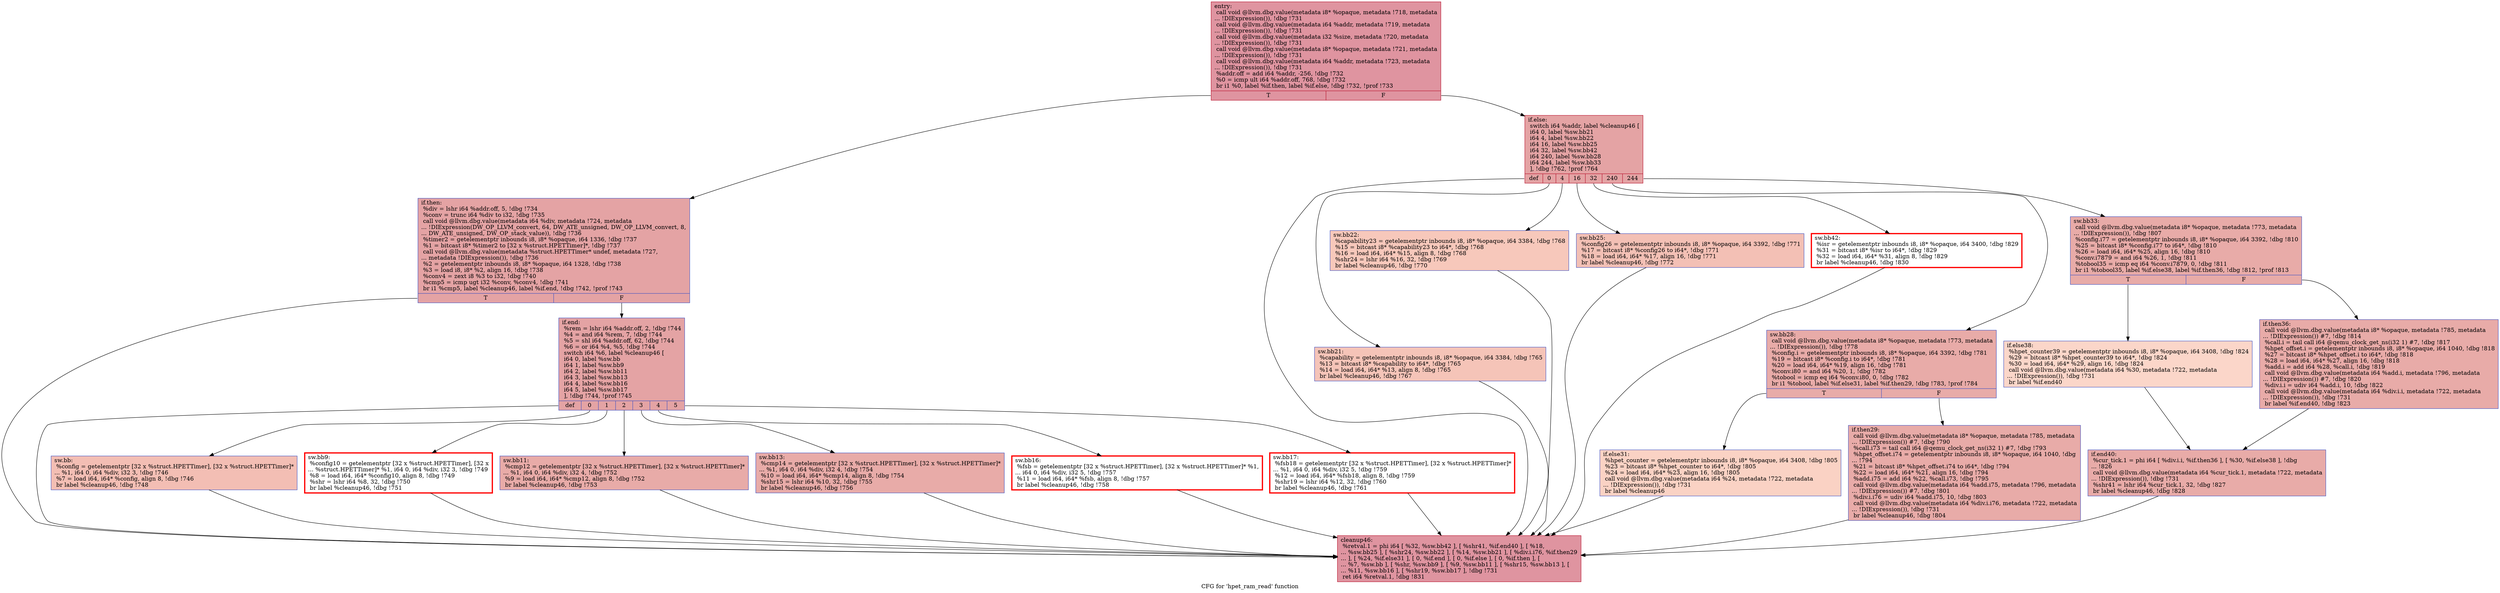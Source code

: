 digraph "CFG for 'hpet_ram_read' function" {
	label="CFG for 'hpet_ram_read' function";

	Node0x55a516cdc8f0 [shape=record,color="#b70d28ff", style=filled, fillcolor="#b70d2870",label="{entry:\l  call void @llvm.dbg.value(metadata i8* %opaque, metadata !718, metadata\l... !DIExpression()), !dbg !731\l  call void @llvm.dbg.value(metadata i64 %addr, metadata !719, metadata\l... !DIExpression()), !dbg !731\l  call void @llvm.dbg.value(metadata i32 %size, metadata !720, metadata\l... !DIExpression()), !dbg !731\l  call void @llvm.dbg.value(metadata i8* %opaque, metadata !721, metadata\l... !DIExpression()), !dbg !731\l  call void @llvm.dbg.value(metadata i64 %addr, metadata !723, metadata\l... !DIExpression()), !dbg !731\l  %addr.off = add i64 %addr, -256, !dbg !732\l  %0 = icmp ult i64 %addr.off, 768, !dbg !732\l  br i1 %0, label %if.then, label %if.else, !dbg !732, !prof !733\l|{<s0>T|<s1>F}}"];
	Node0x55a516cdc8f0:s0 -> Node0x55a5171971b0;
	Node0x55a516cdc8f0:s1 -> Node0x55a517197290;
	Node0x55a5171971b0 [shape=record,color="#3d50c3ff", style=filled, fillcolor="#c32e3170",label="{if.then:                                          \l  %div = lshr i64 %addr.off, 5, !dbg !734\l  %conv = trunc i64 %div to i32, !dbg !735\l  call void @llvm.dbg.value(metadata i64 %div, metadata !724, metadata\l... !DIExpression(DW_OP_LLVM_convert, 64, DW_ATE_unsigned, DW_OP_LLVM_convert, 8,\l... DW_ATE_unsigned, DW_OP_stack_value)), !dbg !736\l  %timer2 = getelementptr inbounds i8, i8* %opaque, i64 1336, !dbg !737\l  %1 = bitcast i8* %timer2 to [32 x %struct.HPETTimer]*, !dbg !737\l  call void @llvm.dbg.value(metadata %struct.HPETTimer* undef, metadata !727,\l... metadata !DIExpression()), !dbg !736\l  %2 = getelementptr inbounds i8, i8* %opaque, i64 1328, !dbg !738\l  %3 = load i8, i8* %2, align 16, !dbg !738\l  %conv4 = zext i8 %3 to i32, !dbg !740\l  %cmp5 = icmp ugt i32 %conv, %conv4, !dbg !741\l  br i1 %cmp5, label %cleanup46, label %if.end, !dbg !742, !prof !743\l|{<s0>T|<s1>F}}"];
	Node0x55a5171971b0:s0 -> Node0x55a51719da40;
	Node0x55a5171971b0:s1 -> Node0x55a517199470;
	Node0x55a517199470 [shape=record,color="#3d50c3ff", style=filled, fillcolor="#c32e3170",label="{if.end:                                           \l  %rem = lshr i64 %addr.off, 2, !dbg !744\l  %4 = and i64 %rem, 7, !dbg !744\l  %5 = shl i64 %addr.off, 62, !dbg !744\l  %6 = or i64 %4, %5, !dbg !744\l  switch i64 %6, label %cleanup46 [\l    i64 0, label %sw.bb\l    i64 1, label %sw.bb9\l    i64 2, label %sw.bb11\l    i64 3, label %sw.bb13\l    i64 4, label %sw.bb16\l    i64 5, label %sw.bb17\l  ], !dbg !744, !prof !745\l|{<s0>def|<s1>0|<s2>1|<s3>2|<s4>3|<s5>4|<s6>5}}"];
	Node0x55a517199470:s0 -> Node0x55a51719da40;
	Node0x55a517199470:s1 -> Node0x55a51719ac90;
	Node0x55a517199470:s2 -> Node0x55a51719b0e0;
	Node0x55a517199470:s3 -> Node0x55a51719b650;
	Node0x55a517199470:s4 -> Node0x55a51719c2e0;
	Node0x55a517199470:s5 -> Node0x55a51719c870;
	Node0x55a517199470:s6 -> Node0x55a51719cd20;
	Node0x55a51719ac90 [shape=record,color="#3d50c3ff", style=filled, fillcolor="#e36c5570",label="{sw.bb:                                            \l  %config = getelementptr [32 x %struct.HPETTimer], [32 x %struct.HPETTimer]*\l... %1, i64 0, i64 %div, i32 3, !dbg !746\l  %7 = load i64, i64* %config, align 8, !dbg !746\l  br label %cleanup46, !dbg !748\l}"];
	Node0x55a51719ac90 -> Node0x55a51719da40;
	Node0x55a51719b0e0 [shape=record,penwidth=3.0, color="red",label="{sw.bb9:                                           \l  %config10 = getelementptr [32 x %struct.HPETTimer], [32 x\l... %struct.HPETTimer]* %1, i64 0, i64 %div, i32 3, !dbg !749\l  %8 = load i64, i64* %config10, align 8, !dbg !749\l  %shr = lshr i64 %8, 32, !dbg !750\l  br label %cleanup46, !dbg !751\l}"];
	Node0x55a51719b0e0 -> Node0x55a51719da40;
	Node0x55a51719b650 [shape=record,color="#3d50c3ff", style=filled, fillcolor="#cc403a70",label="{sw.bb11:                                          \l  %cmp12 = getelementptr [32 x %struct.HPETTimer], [32 x %struct.HPETTimer]*\l... %1, i64 0, i64 %div, i32 4, !dbg !752\l  %9 = load i64, i64* %cmp12, align 8, !dbg !752\l  br label %cleanup46, !dbg !753\l}"];
	Node0x55a51719b650 -> Node0x55a51719da40;
	Node0x55a51719c2e0 [shape=record,color="#3d50c3ff", style=filled, fillcolor="#cc403a70",label="{sw.bb13:                                          \l  %cmp14 = getelementptr [32 x %struct.HPETTimer], [32 x %struct.HPETTimer]*\l... %1, i64 0, i64 %div, i32 4, !dbg !754\l  %10 = load i64, i64* %cmp14, align 8, !dbg !754\l  %shr15 = lshr i64 %10, 32, !dbg !755\l  br label %cleanup46, !dbg !756\l}"];
	Node0x55a51719c2e0 -> Node0x55a51719da40;
	Node0x55a51719c870 [shape=record,penwidth=3.0, color="red",label="{sw.bb16:                                          \l  %fsb = getelementptr [32 x %struct.HPETTimer], [32 x %struct.HPETTimer]* %1,\l... i64 0, i64 %div, i32 5, !dbg !757\l  %11 = load i64, i64* %fsb, align 8, !dbg !757\l  br label %cleanup46, !dbg !758\l}"];
	Node0x55a51719c870 -> Node0x55a51719da40;
	Node0x55a51719cd20 [shape=record,penwidth=3.0, color="red",label="{sw.bb17:                                          \l  %fsb18 = getelementptr [32 x %struct.HPETTimer], [32 x %struct.HPETTimer]*\l... %1, i64 0, i64 %div, i32 5, !dbg !759\l  %12 = load i64, i64* %fsb18, align 8, !dbg !759\l  %shr19 = lshr i64 %12, 32, !dbg !760\l  br label %cleanup46, !dbg !761\l}"];
	Node0x55a51719cd20 -> Node0x55a51719da40;
	Node0x55a517197290 [shape=record,color="#b70d28ff", style=filled, fillcolor="#c32e3170",label="{if.else:                                          \l  switch i64 %addr, label %cleanup46 [\l    i64 0, label %sw.bb21\l    i64 4, label %sw.bb22\l    i64 16, label %sw.bb25\l    i64 32, label %sw.bb42\l    i64 240, label %sw.bb28\l    i64 244, label %sw.bb33\l  ], !dbg !762, !prof !764\l|{<s0>def|<s1>0|<s2>4|<s3>16|<s4>32|<s5>240|<s6>244}}"];
	Node0x55a517197290:s0 -> Node0x55a51719da40;
	Node0x55a517197290:s1 -> Node0x55a51719e4e0;
	Node0x55a517197290:s2 -> Node0x55a51719e950;
	Node0x55a517197290:s3 -> Node0x55a517197490;
	Node0x55a517197290:s4 -> Node0x55a5171a2170;
	Node0x55a517197290:s5 -> Node0x55a51719fe00;
	Node0x55a517197290:s6 -> Node0x55a51710f770;
	Node0x55a51719e4e0 [shape=record,color="#3d50c3ff", style=filled, fillcolor="#e97a5f70",label="{sw.bb21:                                          \l  %capability = getelementptr inbounds i8, i8* %opaque, i64 3384, !dbg !765\l  %13 = bitcast i8* %capability to i64*, !dbg !765\l  %14 = load i64, i64* %13, align 8, !dbg !765\l  br label %cleanup46, !dbg !767\l}"];
	Node0x55a51719e4e0 -> Node0x55a51719da40;
	Node0x55a51719e950 [shape=record,color="#3d50c3ff", style=filled, fillcolor="#ed836670",label="{sw.bb22:                                          \l  %capability23 = getelementptr inbounds i8, i8* %opaque, i64 3384, !dbg !768\l  %15 = bitcast i8* %capability23 to i64*, !dbg !768\l  %16 = load i64, i64* %15, align 8, !dbg !768\l  %shr24 = lshr i64 %16, 32, !dbg !769\l  br label %cleanup46, !dbg !770\l}"];
	Node0x55a51719e950 -> Node0x55a51719da40;
	Node0x55a517197490 [shape=record,color="#3d50c3ff", style=filled, fillcolor="#e5705870",label="{sw.bb25:                                          \l  %config26 = getelementptr inbounds i8, i8* %opaque, i64 3392, !dbg !771\l  %17 = bitcast i8* %config26 to i64*, !dbg !771\l  %18 = load i64, i64* %17, align 16, !dbg !771\l  br label %cleanup46, !dbg !772\l}"];
	Node0x55a517197490 -> Node0x55a51719da40;
	Node0x55a51719fe00 [shape=record,color="#3d50c3ff", style=filled, fillcolor="#cc403a70",label="{sw.bb28:                                          \l  call void @llvm.dbg.value(metadata i8* %opaque, metadata !773, metadata\l... !DIExpression()), !dbg !778\l  %config.i = getelementptr inbounds i8, i8* %opaque, i64 3392, !dbg !781\l  %19 = bitcast i8* %config.i to i64*, !dbg !781\l  %20 = load i64, i64* %19, align 16, !dbg !781\l  %conv.i80 = and i64 %20, 1, !dbg !782\l  %tobool = icmp eq i64 %conv.i80, 0, !dbg !782\l  br i1 %tobool, label %if.else31, label %if.then29, !dbg !783, !prof !784\l|{<s0>T|<s1>F}}"];
	Node0x55a51719fe00:s0 -> Node0x55a51719ffd0;
	Node0x55a51719fe00:s1 -> Node0x55a51719fef0;
	Node0x55a51719fef0 [shape=record,color="#3d50c3ff", style=filled, fillcolor="#cc403a70",label="{if.then29:                                        \l  call void @llvm.dbg.value(metadata i8* %opaque, metadata !785, metadata\l... !DIExpression()) #7, !dbg !790\l  %call.i73 = tail call i64 @qemu_clock_get_ns(i32 1) #7, !dbg !793\l  %hpet_offset.i74 = getelementptr inbounds i8, i8* %opaque, i64 1040, !dbg\l... !794\l  %21 = bitcast i8* %hpet_offset.i74 to i64*, !dbg !794\l  %22 = load i64, i64* %21, align 16, !dbg !794\l  %add.i75 = add i64 %22, %call.i73, !dbg !795\l  call void @llvm.dbg.value(metadata i64 %add.i75, metadata !796, metadata\l... !DIExpression()) #7, !dbg !801\l  %div.i.i76 = udiv i64 %add.i75, 10, !dbg !803\l  call void @llvm.dbg.value(metadata i64 %div.i.i76, metadata !722, metadata\l... !DIExpression()), !dbg !731\l  br label %cleanup46, !dbg !804\l}"];
	Node0x55a51719fef0 -> Node0x55a51719da40;
	Node0x55a51719ffd0 [shape=record,color="#3d50c3ff", style=filled, fillcolor="#f4987a70",label="{if.else31:                                        \l  %hpet_counter = getelementptr inbounds i8, i8* %opaque, i64 3408, !dbg !805\l  %23 = bitcast i8* %hpet_counter to i64*, !dbg !805\l  %24 = load i64, i64* %23, align 16, !dbg !805\l  call void @llvm.dbg.value(metadata i64 %24, metadata !722, metadata\l... !DIExpression()), !dbg !731\l  br label %cleanup46\l}"];
	Node0x55a51719ffd0 -> Node0x55a51719da40;
	Node0x55a51710f770 [shape=record,color="#3d50c3ff", style=filled, fillcolor="#cc403a70",label="{sw.bb33:                                          \l  call void @llvm.dbg.value(metadata i8* %opaque, metadata !773, metadata\l... !DIExpression()), !dbg !807\l  %config.i77 = getelementptr inbounds i8, i8* %opaque, i64 3392, !dbg !810\l  %25 = bitcast i8* %config.i77 to i64*, !dbg !810\l  %26 = load i64, i64* %25, align 16, !dbg !810\l  %conv.i7879 = and i64 %26, 1, !dbg !811\l  %tobool35 = icmp eq i64 %conv.i7879, 0, !dbg !811\l  br i1 %tobool35, label %if.else38, label %if.then36, !dbg !812, !prof !813\l|{<s0>T|<s1>F}}"];
	Node0x55a51710f770:s0 -> Node0x55a5171a14a0;
	Node0x55a51710f770:s1 -> Node0x55a517104050;
	Node0x55a517104050 [shape=record,color="#3d50c3ff", style=filled, fillcolor="#cc403a70",label="{if.then36:                                        \l  call void @llvm.dbg.value(metadata i8* %opaque, metadata !785, metadata\l... !DIExpression()) #7, !dbg !814\l  %call.i = tail call i64 @qemu_clock_get_ns(i32 1) #7, !dbg !817\l  %hpet_offset.i = getelementptr inbounds i8, i8* %opaque, i64 1040, !dbg !818\l  %27 = bitcast i8* %hpet_offset.i to i64*, !dbg !818\l  %28 = load i64, i64* %27, align 16, !dbg !818\l  %add.i = add i64 %28, %call.i, !dbg !819\l  call void @llvm.dbg.value(metadata i64 %add.i, metadata !796, metadata\l... !DIExpression()) #7, !dbg !820\l  %div.i.i = udiv i64 %add.i, 10, !dbg !822\l  call void @llvm.dbg.value(metadata i64 %div.i.i, metadata !722, metadata\l... !DIExpression()), !dbg !731\l  br label %if.end40, !dbg !823\l}"];
	Node0x55a517104050 -> Node0x55a5171a1450;
	Node0x55a5171a14a0 [shape=record,color="#3d50c3ff", style=filled, fillcolor="#f6a38570",label="{if.else38:                                        \l  %hpet_counter39 = getelementptr inbounds i8, i8* %opaque, i64 3408, !dbg !824\l  %29 = bitcast i8* %hpet_counter39 to i64*, !dbg !824\l  %30 = load i64, i64* %29, align 16, !dbg !824\l  call void @llvm.dbg.value(metadata i64 %30, metadata !722, metadata\l... !DIExpression()), !dbg !731\l  br label %if.end40\l}"];
	Node0x55a5171a14a0 -> Node0x55a5171a1450;
	Node0x55a5171a1450 [shape=record,color="#3d50c3ff", style=filled, fillcolor="#cc403a70",label="{if.end40:                                         \l  %cur_tick.1 = phi i64 [ %div.i.i, %if.then36 ], [ %30, %if.else38 ], !dbg\l... !826\l  call void @llvm.dbg.value(metadata i64 %cur_tick.1, metadata !722, metadata\l... !DIExpression()), !dbg !731\l  %shr41 = lshr i64 %cur_tick.1, 32, !dbg !827\l  br label %cleanup46, !dbg !828\l}"];
	Node0x55a5171a1450 -> Node0x55a51719da40;
	Node0x55a5171a2170 [shape=record,penwidth=3.0, color="red",label="{sw.bb42:                                          \l  %isr = getelementptr inbounds i8, i8* %opaque, i64 3400, !dbg !829\l  %31 = bitcast i8* %isr to i64*, !dbg !829\l  %32 = load i64, i64* %31, align 8, !dbg !829\l  br label %cleanup46, !dbg !830\l}"];
	Node0x55a5171a2170 -> Node0x55a51719da40;
	Node0x55a51719da40 [shape=record,color="#b70d28ff", style=filled, fillcolor="#b70d2870",label="{cleanup46:                                        \l  %retval.1 = phi i64 [ %32, %sw.bb42 ], [ %shr41, %if.end40 ], [ %18,\l... %sw.bb25 ], [ %shr24, %sw.bb22 ], [ %14, %sw.bb21 ], [ %div.i.i76, %if.then29\l... ], [ %24, %if.else31 ], [ 0, %if.end ], [ 0, %if.else ], [ 0, %if.then ], [\l... %7, %sw.bb ], [ %shr, %sw.bb9 ], [ %9, %sw.bb11 ], [ %shr15, %sw.bb13 ], [\l... %11, %sw.bb16 ], [ %shr19, %sw.bb17 ], !dbg !731\l  ret i64 %retval.1, !dbg !831\l}"];
}
